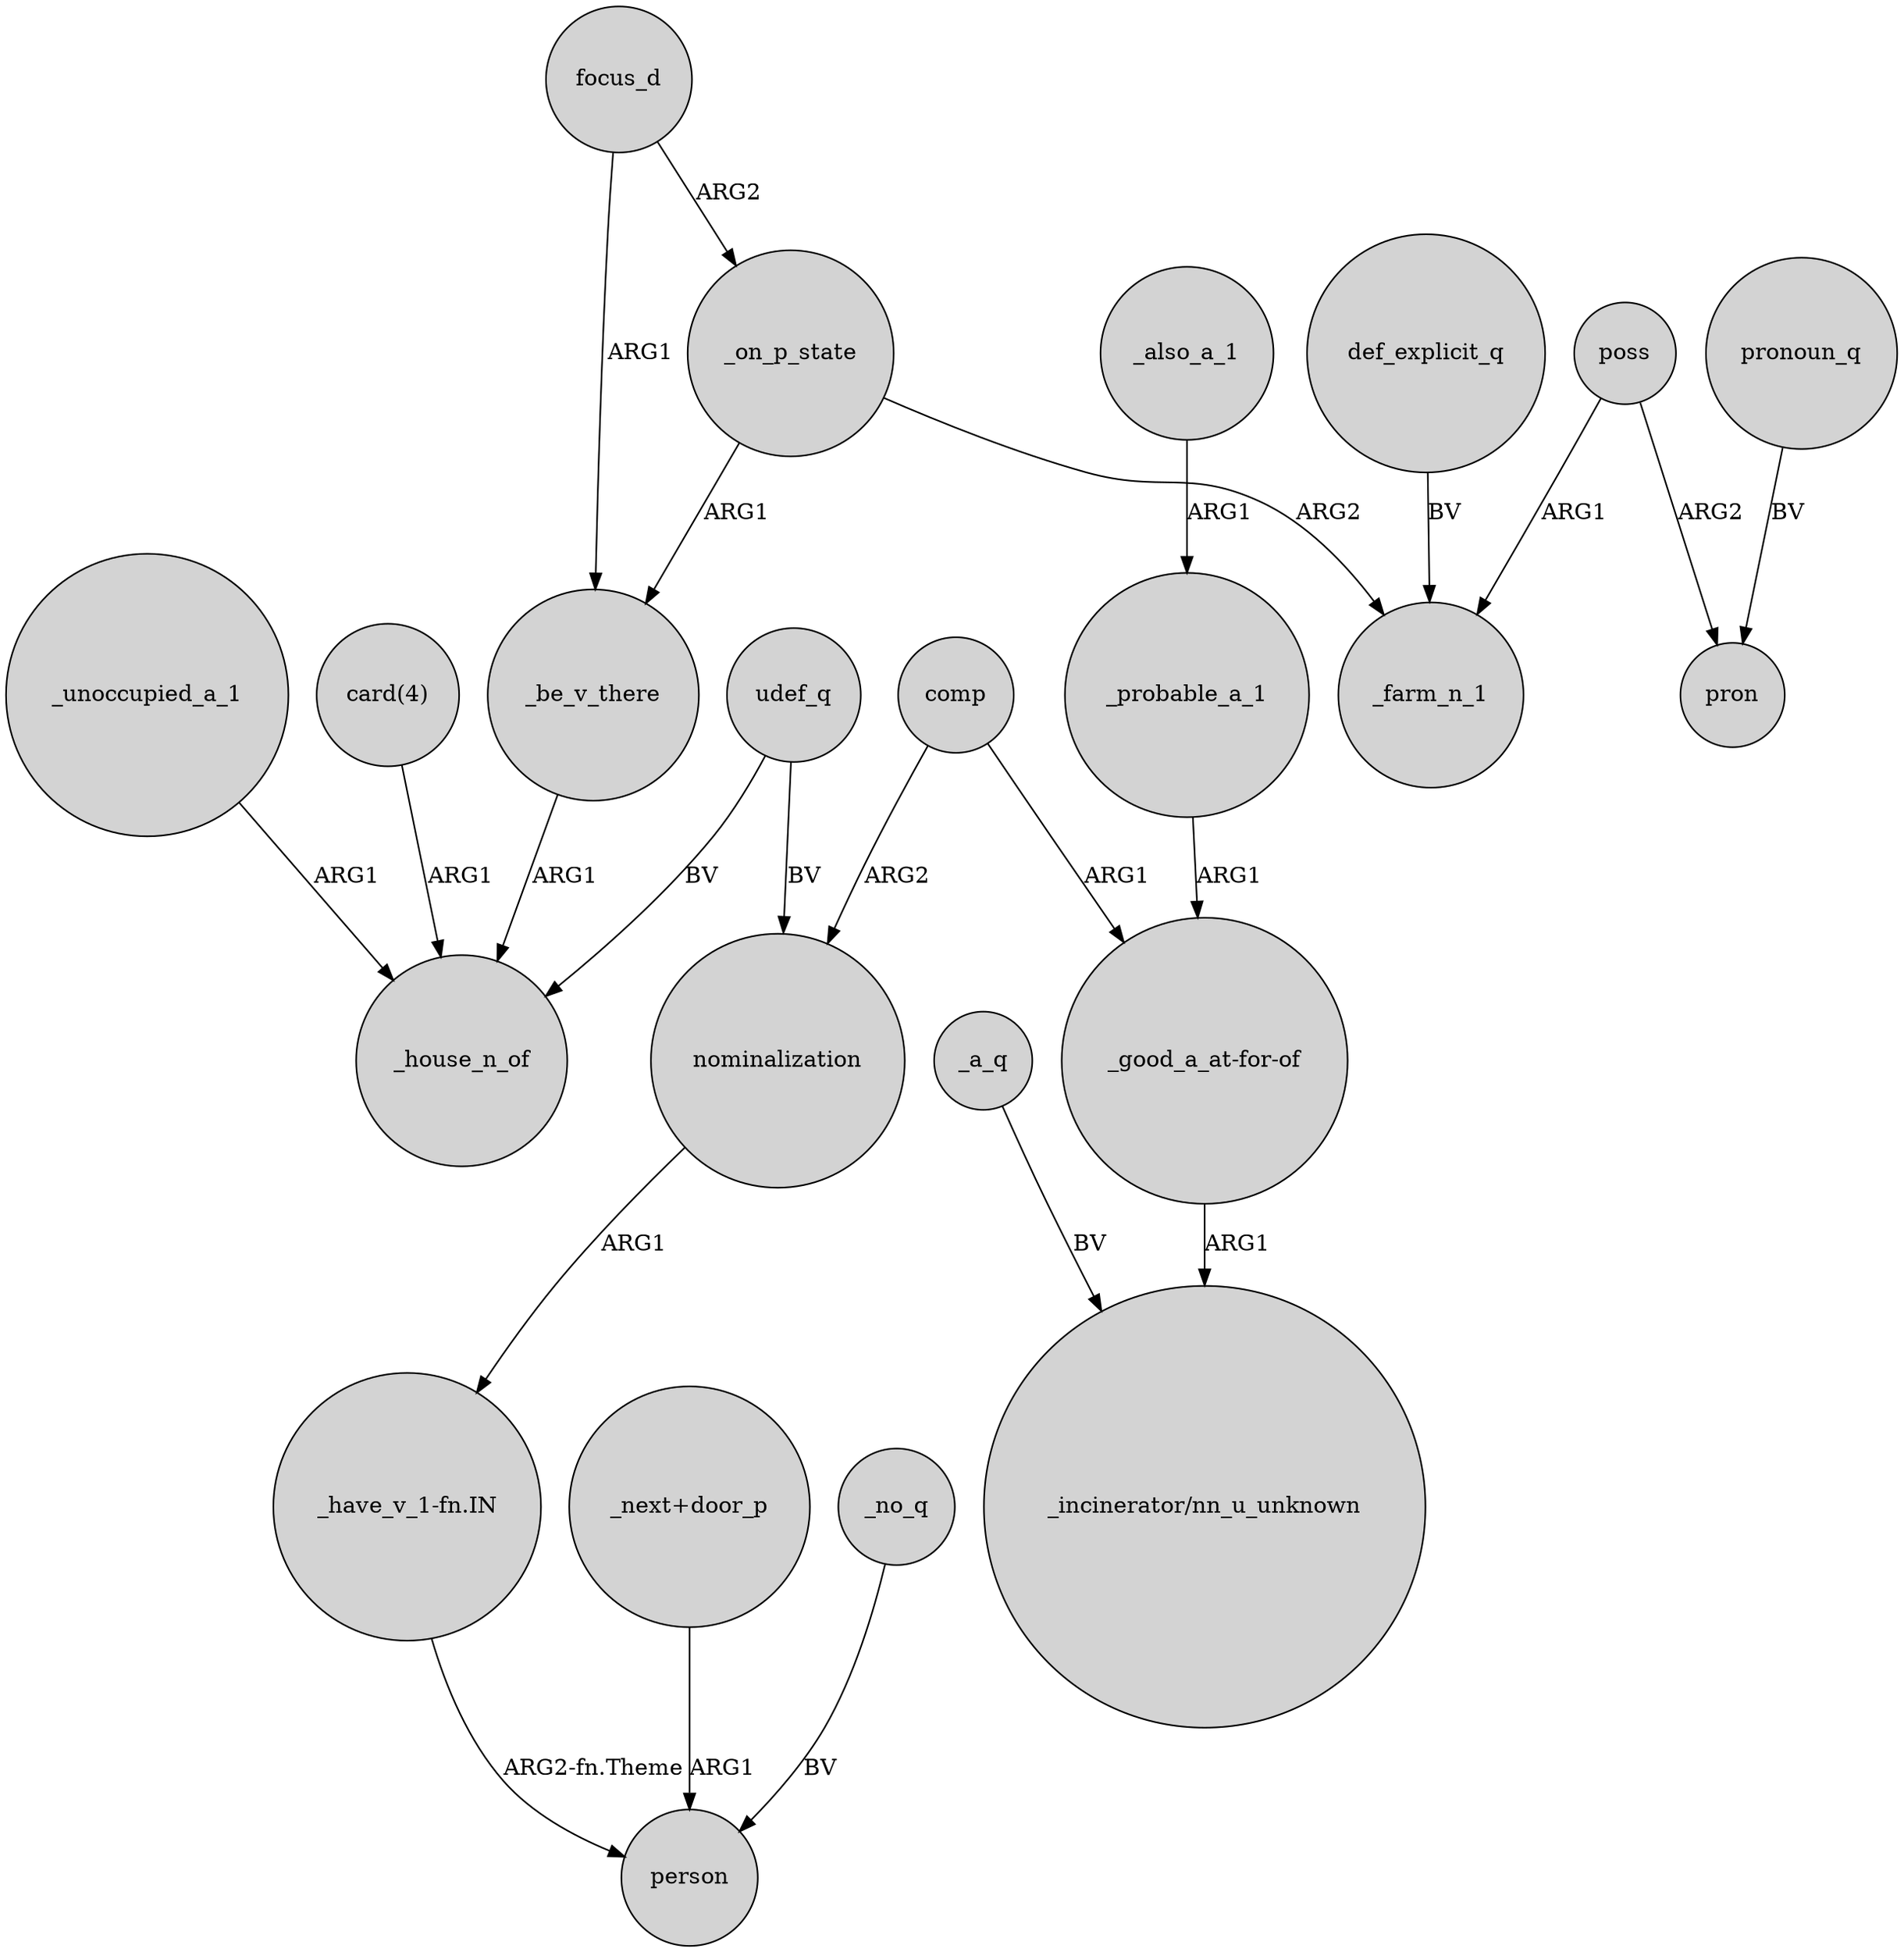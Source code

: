 digraph {
	node [shape=circle style=filled]
	_be_v_there -> _house_n_of [label=ARG1]
	"_have_v_1-fn.IN" -> person [label="ARG2-fn.Theme"]
	poss -> pron [label=ARG2]
	focus_d -> _on_p_state [label=ARG2]
	comp -> "_good_a_at-for-of" [label=ARG1]
	"card(4)" -> _house_n_of [label=ARG1]
	_a_q -> "_incinerator/nn_u_unknown" [label=BV]
	nominalization -> "_have_v_1-fn.IN" [label=ARG1]
	"_next+door_p" -> person [label=ARG1]
	_probable_a_1 -> "_good_a_at-for-of" [label=ARG1]
	pronoun_q -> pron [label=BV]
	"_good_a_at-for-of" -> "_incinerator/nn_u_unknown" [label=ARG1]
	_on_p_state -> _farm_n_1 [label=ARG2]
	_no_q -> person [label=BV]
	udef_q -> nominalization [label=BV]
	focus_d -> _be_v_there [label=ARG1]
	udef_q -> _house_n_of [label=BV]
	_also_a_1 -> _probable_a_1 [label=ARG1]
	def_explicit_q -> _farm_n_1 [label=BV]
	comp -> nominalization [label=ARG2]
	_unoccupied_a_1 -> _house_n_of [label=ARG1]
	poss -> _farm_n_1 [label=ARG1]
	_on_p_state -> _be_v_there [label=ARG1]
}
